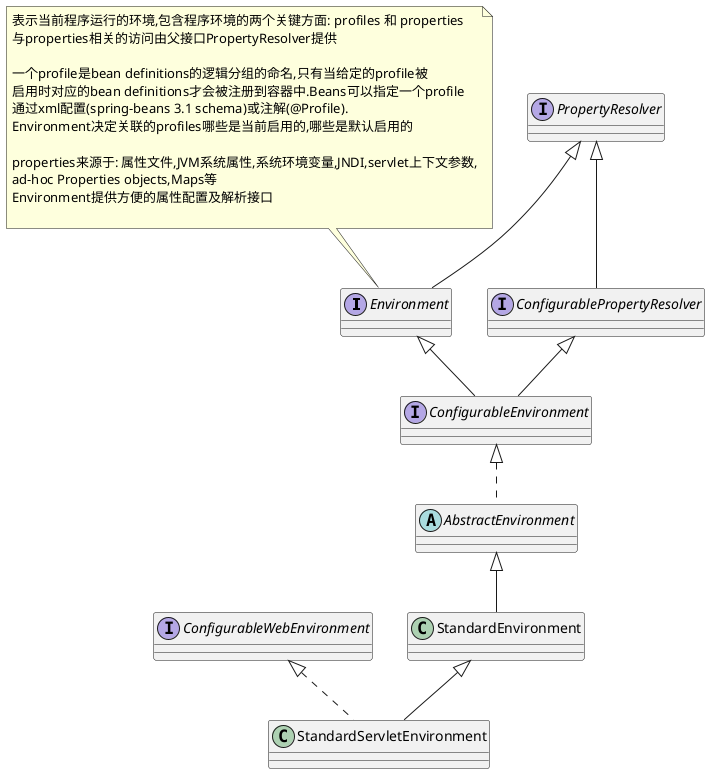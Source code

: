 @startuml

interface Environment extends PropertyResolver
note top of Environment
表示当前程序运行的环境,包含程序环境的两个关键方面: profiles 和 properties
与properties相关的访问由父接口PropertyResolver提供

一个profile是bean definitions的逻辑分组的命名,只有当给定的profile被
启用时对应的bean definitions才会被注册到容器中.Beans可以指定一个profile
通过xml配置(spring-beans 3.1 schema)或注解(@Profile).
Environment决定关联的profiles哪些是当前启用的,哪些是默认启用的

properties来源于: 属性文件,JVM系统属性,系统环境变量,JNDI,servlet上下文参数,
ad-hoc Properties objects,Maps等
Environment提供方便的属性配置及解析接口

end note

interface ConfigurablePropertyResolver extends PropertyResolver
interface ConfigurableEnvironment extends Environment, ConfigurablePropertyResolver
abstract class AbstractEnvironment implements ConfigurableEnvironment
class StandardEnvironment extends AbstractEnvironment
class StandardServletEnvironment extends StandardEnvironment implements ConfigurableWebEnvironment

@enduml
